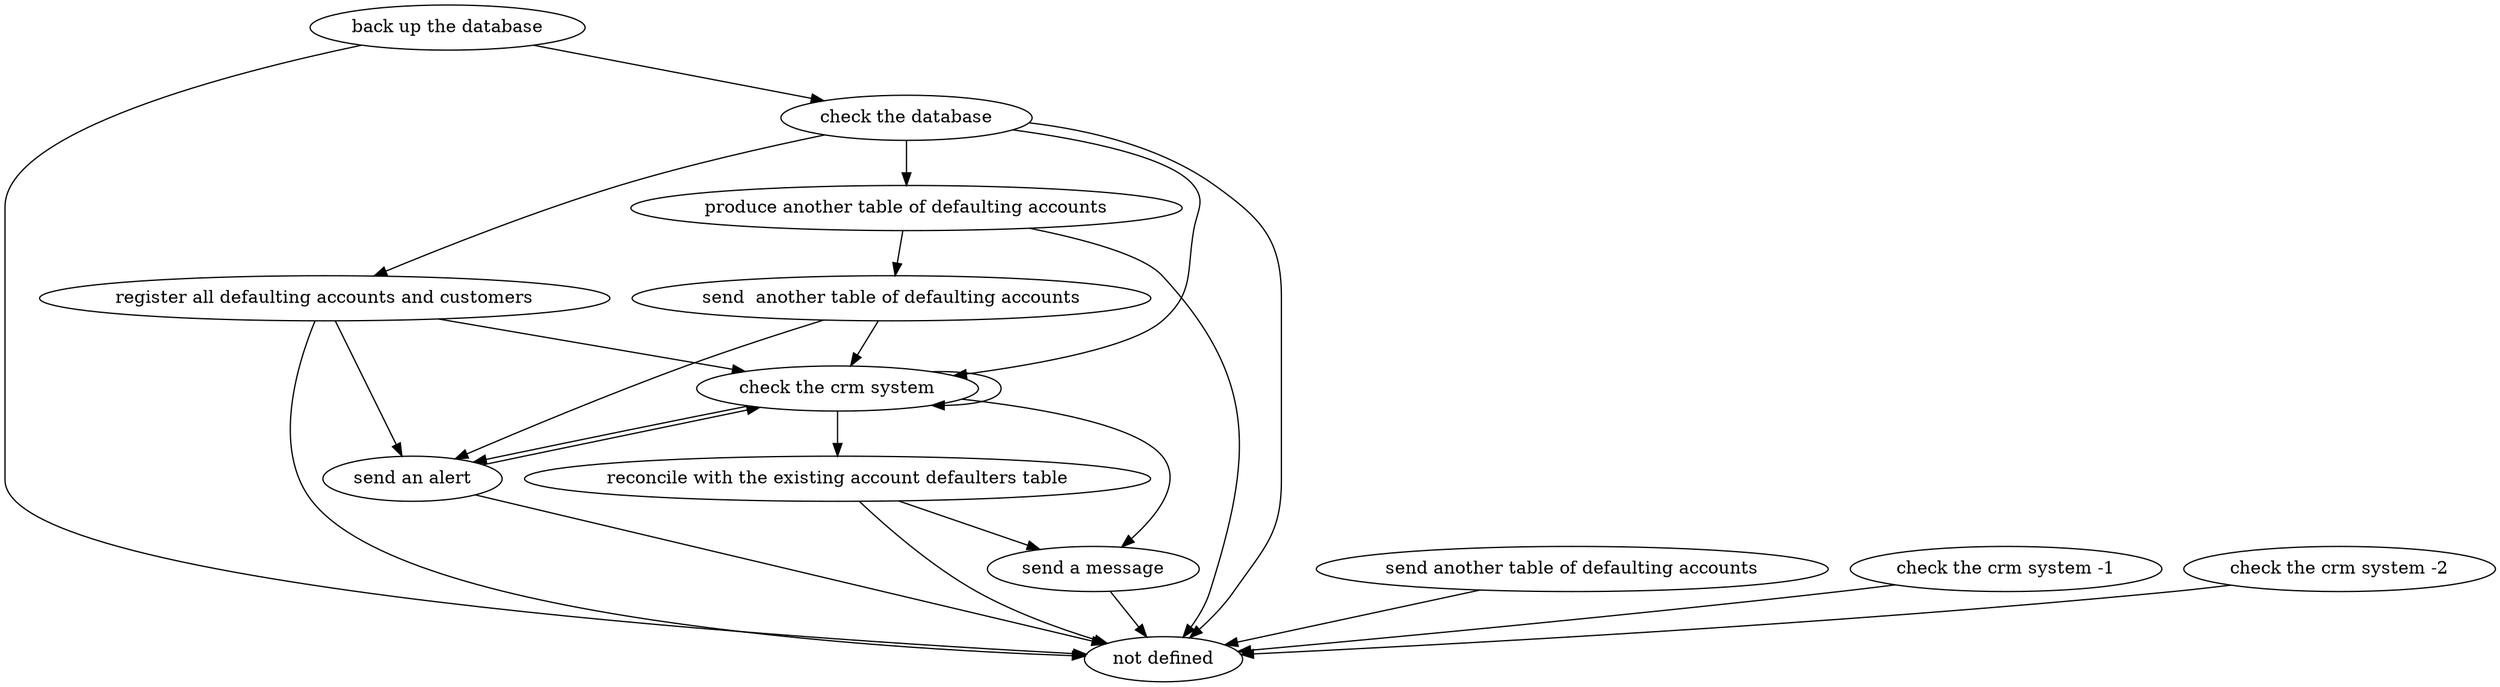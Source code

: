 digraph "doc-9.1" {
	graph [name="doc-9.1"];
	"back up the database"	[attrs="{'type': 'Activity', 'label': 'back up the database'}"];
	"check the database"	[attrs="{'type': 'Activity', 'label': 'check the database'}"];
	"back up the database" -> "check the database"	[attrs="{'type': 'flow', 'label': 'flow'}"];
	"not defined"	[attrs="{'type': 'Actor', 'label': 'not defined'}"];
	"back up the database" -> "not defined"	[attrs="{'type': 'actor performer', 'label': 'actor performer'}"];
	"check the crm system"	[attrs="{'type': 'Activity', 'label': 'check the crm system'}"];
	"check the database" -> "check the crm system"	[attrs="{'type': 'flow', 'label': 'flow'}"];
	"register all defaulting accounts and customers"	[attrs="{'type': 'Activity', 'label': 'register all defaulting accounts and customers'}"];
	"check the database" -> "register all defaulting accounts and customers"	[attrs="{'type': 'flow', 'label': 'flow'}"];
	"produce another table of defaulting accounts"	[attrs="{'type': 'Activity', 'label': 'produce another table of defaulting accounts'}"];
	"check the database" -> "produce another table of defaulting accounts"	[attrs="{'type': 'flow', 'label': 'flow'}"];
	"check the database" -> "not defined"	[attrs="{'type': 'actor performer', 'label': 'actor performer'}"];
	"check the crm system" -> "check the crm system"	[attrs="{'type': 'flow', 'label': 'flow'}"];
	"send an alert"	[attrs="{'type': 'Activity', 'label': 'send an alert'}"];
	"check the crm system" -> "send an alert"	[attrs="{'type': 'flow', 'label': 'flow'}"];
	"reconcile with the existing account defaulters table"	[attrs="{'type': 'Activity', 'label': 'reconcile with the existing account defaulters table'}"];
	"check the crm system" -> "reconcile with the existing account defaulters table"	[attrs="{'type': 'flow', 'label': 'flow'}"];
	"send a message"	[attrs="{'type': 'Activity', 'label': 'send a message'}"];
	"check the crm system" -> "send a message"	[attrs="{'type': 'flow', 'label': 'flow'}"];
	"register all defaulting accounts and customers" -> "check the crm system"	[attrs="{'type': 'flow', 'label': 'flow'}"];
	"register all defaulting accounts and customers" -> "send an alert"	[attrs="{'type': 'flow', 'label': 'flow'}"];
	"register all defaulting accounts and customers" -> "not defined"	[attrs="{'type': 'actor performer', 'label': 'actor performer'}"];
	"produce another table of defaulting accounts" -> "not defined"	[attrs="{'type': 'actor performer', 'label': 'actor performer'}"];
	"send  another table of defaulting accounts"	[attrs="{'type': 'Activity', 'label': 'send  another table of defaulting accounts'}"];
	"produce another table of defaulting accounts" -> "send  another table of defaulting accounts"	[attrs="{'type': 'flow', 'label': 'flow'}"];
	"send another table of defaulting accounts"	[attrs="{'type': 'Activity', 'label': 'send another table of defaulting accounts'}"];
	"send another table of defaulting accounts" -> "not defined"	[attrs="{'type': 'actor performer', 'label': 'actor performer'}"];
	"send an alert" -> "check the crm system"	[attrs="{'type': 'flow', 'label': 'flow'}"];
	"send an alert" -> "not defined"	[attrs="{'type': 'actor performer', 'label': 'actor performer'}"];
	"reconcile with the existing account defaulters table" -> "send a message"	[attrs="{'type': 'flow', 'label': 'flow'}"];
	"reconcile with the existing account defaulters table" -> "not defined"	[attrs="{'type': 'actor performer', 'label': 'actor performer'}"];
	"send a message" -> "not defined"	[attrs="{'type': 'actor performer', 'label': 'actor performer'}"];
	"check the crm system -1"	[attrs="{'type': 'Activity', 'label': 'check the crm system -1'}"];
	"check the crm system -1" -> "not defined"	[attrs="{'type': 'actor performer', 'label': 'actor performer'}"];
	"check the crm system -2"	[attrs="{'type': 'Activity', 'label': 'check the crm system -2'}"];
	"check the crm system -2" -> "not defined"	[attrs="{'type': 'actor performer', 'label': 'actor performer'}"];
	"send  another table of defaulting accounts" -> "check the crm system"	[attrs="{'type': 'flow', 'label': 'flow'}"];
	"send  another table of defaulting accounts" -> "send an alert"	[attrs="{'type': 'flow', 'label': 'flow'}"];
}
